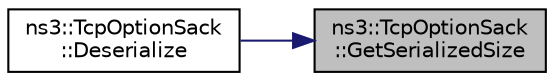 digraph "ns3::TcpOptionSack::GetSerializedSize"
{
 // LATEX_PDF_SIZE
  edge [fontname="Helvetica",fontsize="10",labelfontname="Helvetica",labelfontsize="10"];
  node [fontname="Helvetica",fontsize="10",shape=record];
  rankdir="RL";
  Node1 [label="ns3::TcpOptionSack\l::GetSerializedSize",height=0.2,width=0.4,color="black", fillcolor="grey75", style="filled", fontcolor="black",tooltip="Returns number of bytes required for Option serialization."];
  Node1 -> Node2 [dir="back",color="midnightblue",fontsize="10",style="solid",fontname="Helvetica"];
  Node2 [label="ns3::TcpOptionSack\l::Deserialize",height=0.2,width=0.4,color="black", fillcolor="white", style="filled",URL="$classns3_1_1_tcp_option_sack.html#a8bc60b729045eb21b194d9ead50418e9",tooltip="Deserialize the Option from a buffer iterator."];
}
